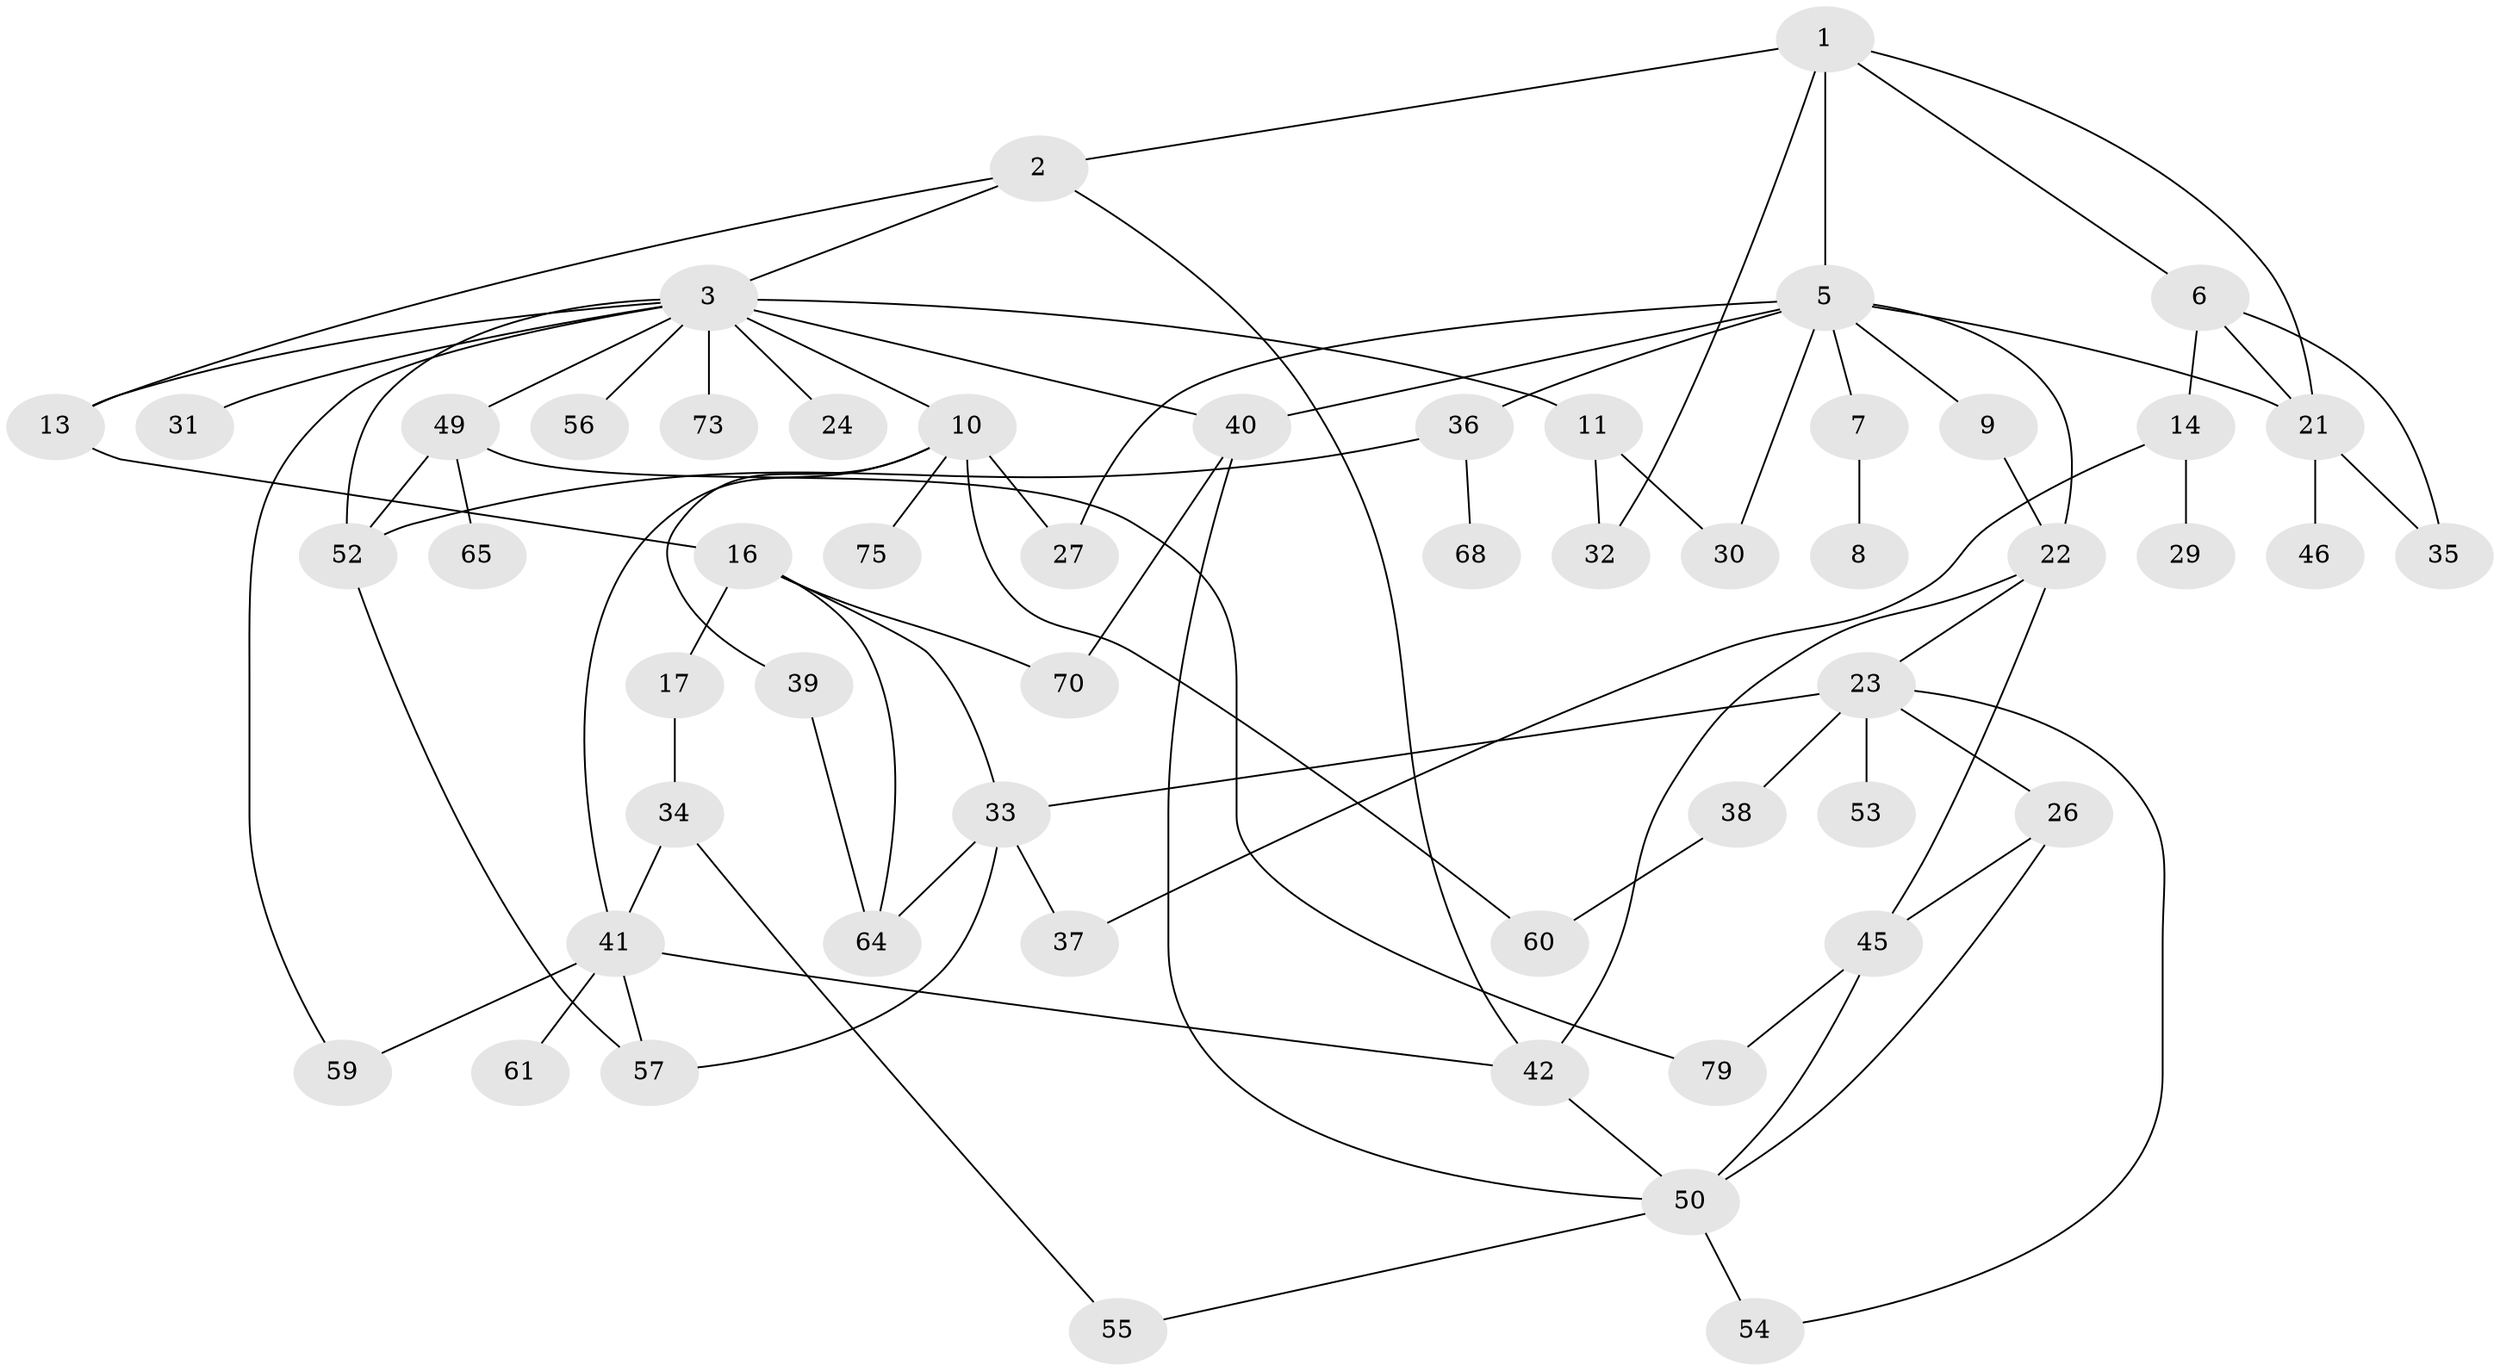 // original degree distribution, {4: 0.189873417721519, 10: 0.012658227848101266, 3: 0.16455696202531644, 7: 0.012658227848101266, 2: 0.34177215189873417, 1: 0.20253164556962025, 5: 0.05063291139240506, 6: 0.02531645569620253}
// Generated by graph-tools (version 1.1) at 2025/41/03/06/25 10:41:29]
// undirected, 54 vertices, 83 edges
graph export_dot {
graph [start="1"]
  node [color=gray90,style=filled];
  1 [super="+4"];
  2;
  3 [super="+18"];
  5 [super="+12"];
  6;
  7;
  8 [super="+76"];
  9;
  10 [super="+20"];
  11 [super="+74"];
  13 [super="+15"];
  14 [super="+25"];
  16;
  17 [super="+19"];
  21 [super="+28"];
  22 [super="+71"];
  23 [super="+77"];
  24;
  26 [super="+58"];
  27;
  29;
  30;
  31;
  32;
  33 [super="+43"];
  34 [super="+44"];
  35;
  36 [super="+48"];
  37 [super="+66"];
  38;
  39;
  40 [super="+72"];
  41 [super="+51"];
  42 [super="+47"];
  45 [super="+69"];
  46;
  49 [super="+63"];
  50 [super="+62"];
  52;
  53;
  54;
  55;
  56;
  57 [super="+67"];
  59;
  60;
  61;
  64 [super="+78"];
  65;
  68;
  70;
  73;
  75;
  79;
  1 -- 2;
  1 -- 6;
  1 -- 32;
  1 -- 5;
  1 -- 21;
  2 -- 3;
  2 -- 13;
  2 -- 42;
  3 -- 10 [weight=2];
  3 -- 11;
  3 -- 24;
  3 -- 49;
  3 -- 56;
  3 -- 59;
  3 -- 73;
  3 -- 52;
  3 -- 40;
  3 -- 13;
  3 -- 31;
  5 -- 7;
  5 -- 9;
  5 -- 27;
  5 -- 30;
  5 -- 36;
  5 -- 40;
  5 -- 22;
  5 -- 21;
  6 -- 14;
  6 -- 21;
  6 -- 35;
  7 -- 8;
  9 -- 22;
  10 -- 39;
  10 -- 27;
  10 -- 41;
  10 -- 75;
  10 -- 60;
  11 -- 32;
  11 -- 30;
  13 -- 16;
  14 -- 29;
  14 -- 37;
  16 -- 17;
  16 -- 33;
  16 -- 70;
  16 -- 64;
  17 -- 34;
  21 -- 46;
  21 -- 35;
  22 -- 23;
  22 -- 45;
  22 -- 42;
  23 -- 26;
  23 -- 38;
  23 -- 53;
  23 -- 54;
  23 -- 33;
  26 -- 45;
  26 -- 50;
  33 -- 57;
  33 -- 37;
  33 -- 64;
  34 -- 55;
  34 -- 41;
  36 -- 52;
  36 -- 68;
  38 -- 60;
  39 -- 64;
  40 -- 70;
  40 -- 50;
  41 -- 42;
  41 -- 57;
  41 -- 59;
  41 -- 61;
  42 -- 50;
  45 -- 79;
  45 -- 50;
  49 -- 79;
  49 -- 65;
  49 -- 52;
  50 -- 54;
  50 -- 55;
  52 -- 57;
}

